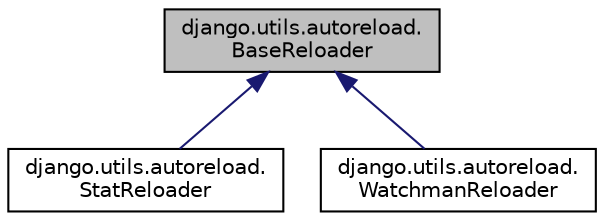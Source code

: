 digraph "django.utils.autoreload.BaseReloader"
{
 // LATEX_PDF_SIZE
  edge [fontname="Helvetica",fontsize="10",labelfontname="Helvetica",labelfontsize="10"];
  node [fontname="Helvetica",fontsize="10",shape=record];
  Node1 [label="django.utils.autoreload.\lBaseReloader",height=0.2,width=0.4,color="black", fillcolor="grey75", style="filled", fontcolor="black",tooltip=" "];
  Node1 -> Node2 [dir="back",color="midnightblue",fontsize="10",style="solid",fontname="Helvetica"];
  Node2 [label="django.utils.autoreload.\lStatReloader",height=0.2,width=0.4,color="black", fillcolor="white", style="filled",URL="$classdjango_1_1utils_1_1autoreload_1_1_stat_reloader.html",tooltip=" "];
  Node1 -> Node3 [dir="back",color="midnightblue",fontsize="10",style="solid",fontname="Helvetica"];
  Node3 [label="django.utils.autoreload.\lWatchmanReloader",height=0.2,width=0.4,color="black", fillcolor="white", style="filled",URL="$classdjango_1_1utils_1_1autoreload_1_1_watchman_reloader.html",tooltip=" "];
}
